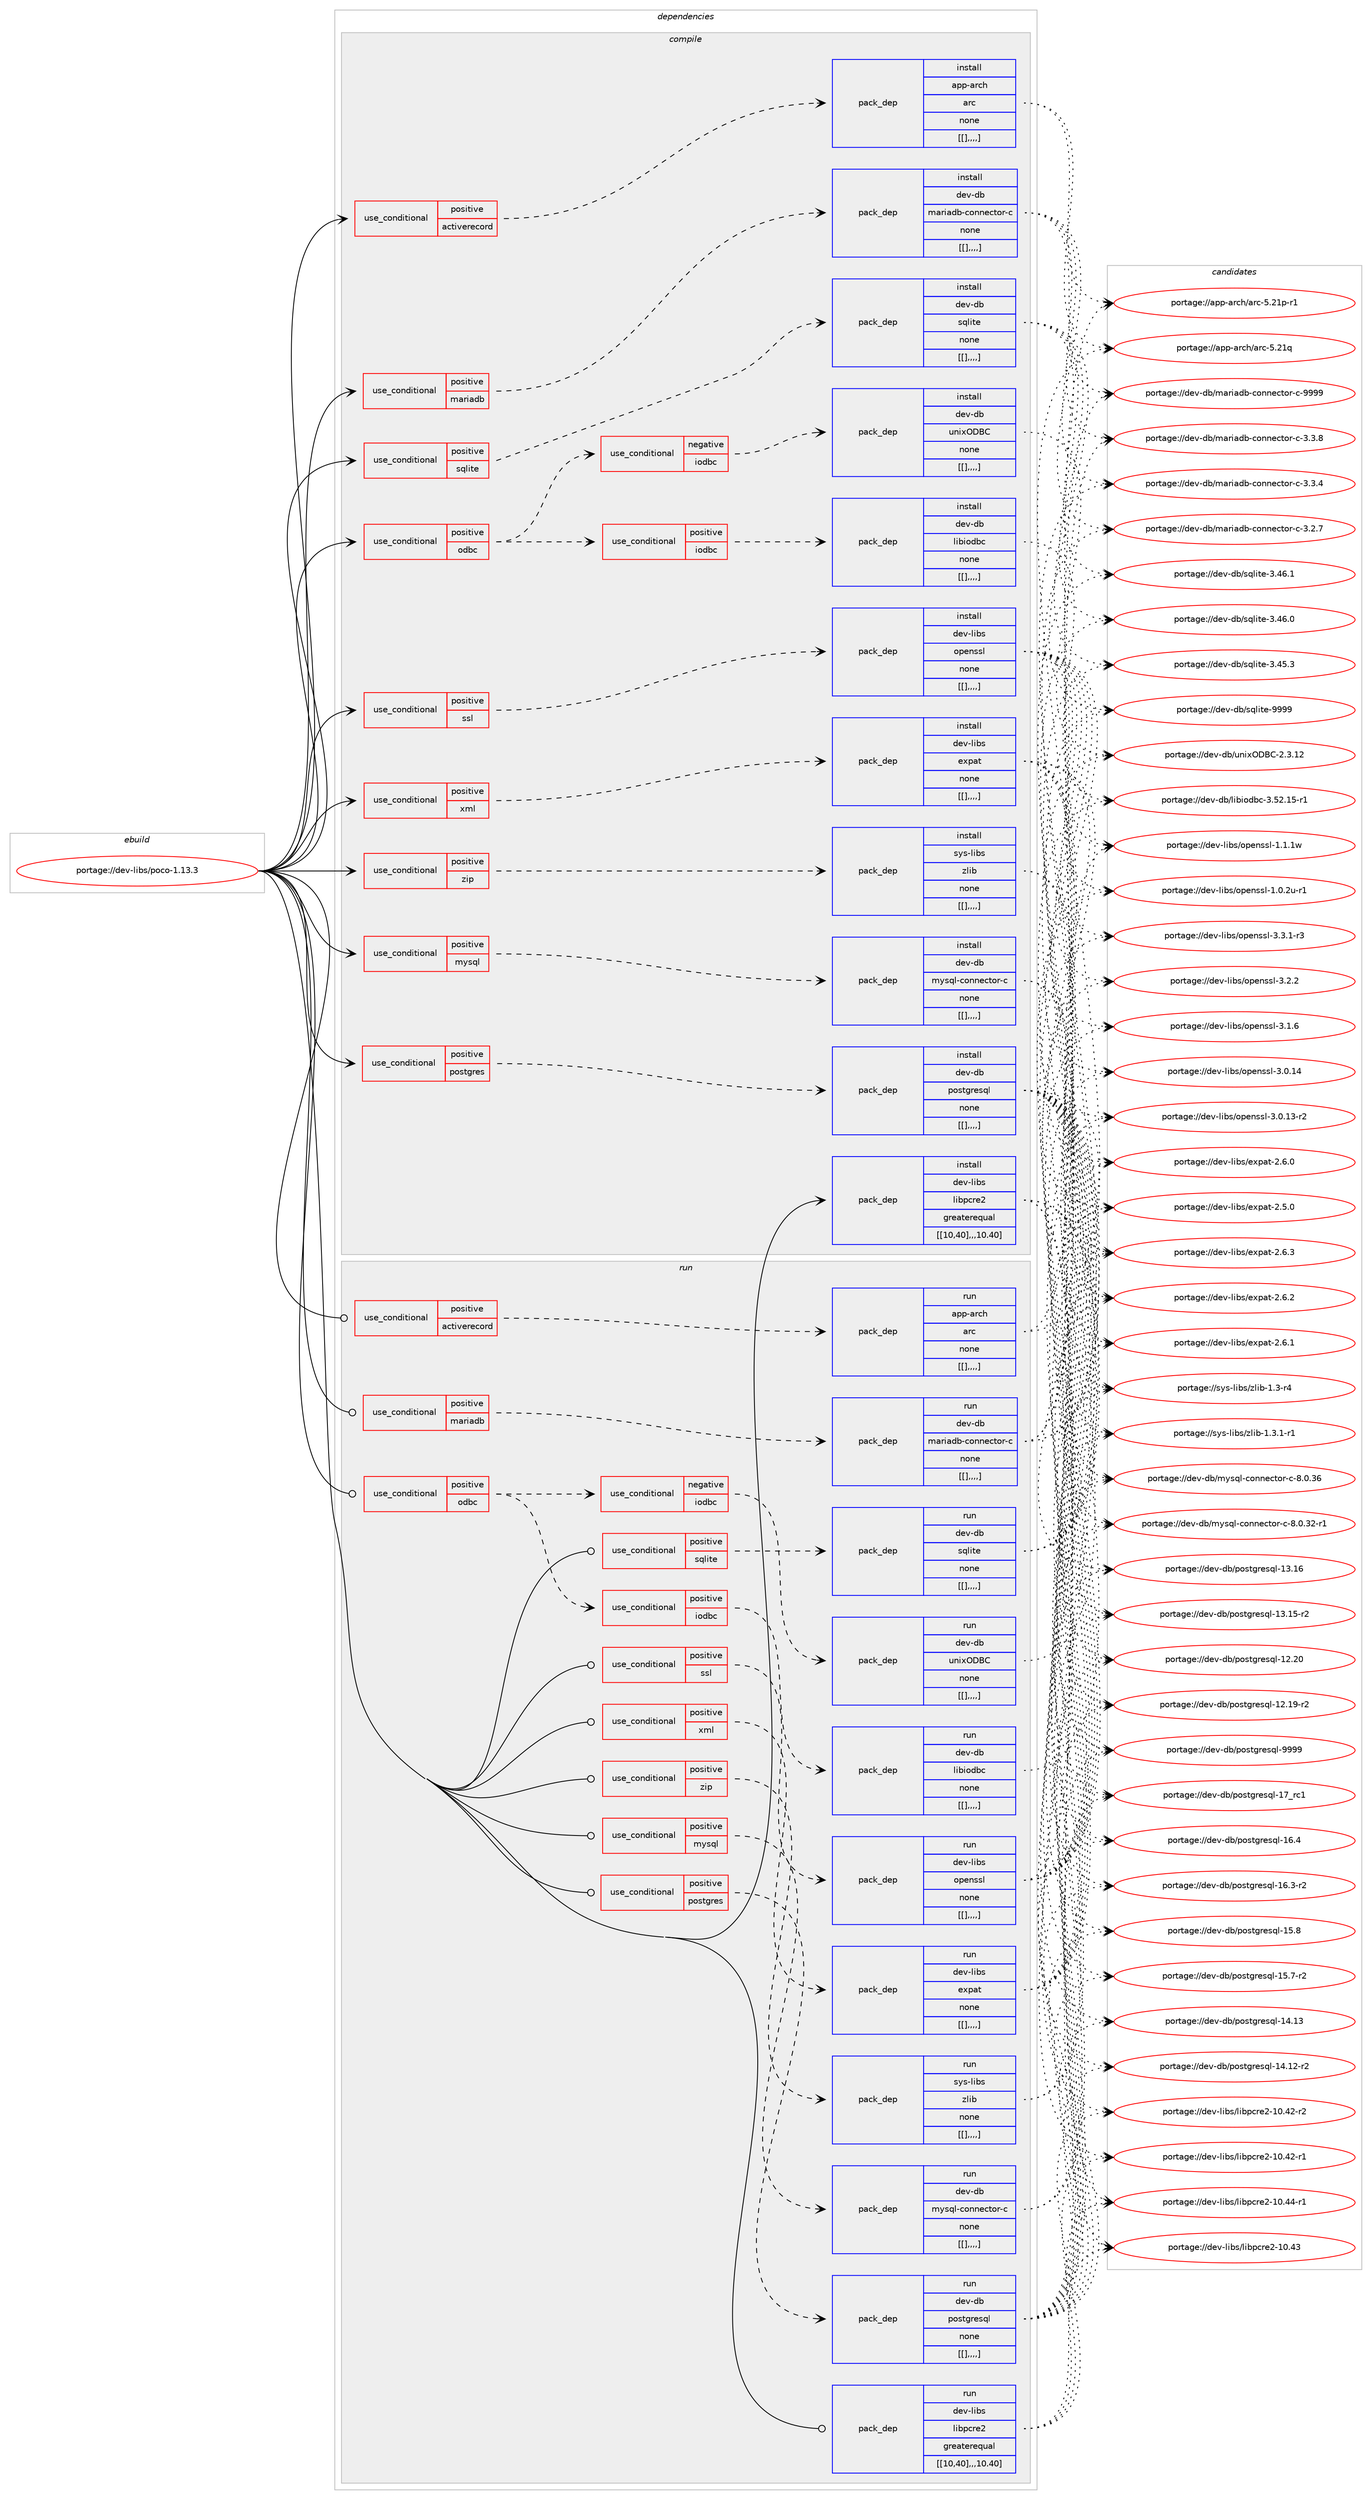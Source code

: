 digraph prolog {

# *************
# Graph options
# *************

newrank=true;
concentrate=true;
compound=true;
graph [rankdir=LR,fontname=Helvetica,fontsize=10,ranksep=1.5];#, ranksep=2.5, nodesep=0.2];
edge  [arrowhead=vee];
node  [fontname=Helvetica,fontsize=10];

# **********
# The ebuild
# **********

subgraph cluster_leftcol {
color=gray;
label=<<i>ebuild</i>>;
id [label="portage://dev-libs/poco-1.13.3", color=red, width=4, href="../dev-libs/poco-1.13.3.svg"];
}

# ****************
# The dependencies
# ****************

subgraph cluster_midcol {
color=gray;
label=<<i>dependencies</i>>;
subgraph cluster_compile {
fillcolor="#eeeeee";
style=filled;
label=<<i>compile</i>>;
subgraph cond28345 {
dependency113907 [label=<<TABLE BORDER="0" CELLBORDER="1" CELLSPACING="0" CELLPADDING="4"><TR><TD ROWSPAN="3" CELLPADDING="10">use_conditional</TD></TR><TR><TD>positive</TD></TR><TR><TD>activerecord</TD></TR></TABLE>>, shape=none, color=red];
subgraph pack84394 {
dependency113908 [label=<<TABLE BORDER="0" CELLBORDER="1" CELLSPACING="0" CELLPADDING="4" WIDTH="220"><TR><TD ROWSPAN="6" CELLPADDING="30">pack_dep</TD></TR><TR><TD WIDTH="110">install</TD></TR><TR><TD>app-arch</TD></TR><TR><TD>arc</TD></TR><TR><TD>none</TD></TR><TR><TD>[[],,,,]</TD></TR></TABLE>>, shape=none, color=blue];
}
dependency113907:e -> dependency113908:w [weight=20,style="dashed",arrowhead="vee"];
}
id:e -> dependency113907:w [weight=20,style="solid",arrowhead="vee"];
subgraph cond28346 {
dependency113909 [label=<<TABLE BORDER="0" CELLBORDER="1" CELLSPACING="0" CELLPADDING="4"><TR><TD ROWSPAN="3" CELLPADDING="10">use_conditional</TD></TR><TR><TD>positive</TD></TR><TR><TD>mariadb</TD></TR></TABLE>>, shape=none, color=red];
subgraph pack84395 {
dependency113910 [label=<<TABLE BORDER="0" CELLBORDER="1" CELLSPACING="0" CELLPADDING="4" WIDTH="220"><TR><TD ROWSPAN="6" CELLPADDING="30">pack_dep</TD></TR><TR><TD WIDTH="110">install</TD></TR><TR><TD>dev-db</TD></TR><TR><TD>mariadb-connector-c</TD></TR><TR><TD>none</TD></TR><TR><TD>[[],,,,]</TD></TR></TABLE>>, shape=none, color=blue];
}
dependency113909:e -> dependency113910:w [weight=20,style="dashed",arrowhead="vee"];
}
id:e -> dependency113909:w [weight=20,style="solid",arrowhead="vee"];
subgraph cond28347 {
dependency113911 [label=<<TABLE BORDER="0" CELLBORDER="1" CELLSPACING="0" CELLPADDING="4"><TR><TD ROWSPAN="3" CELLPADDING="10">use_conditional</TD></TR><TR><TD>positive</TD></TR><TR><TD>mysql</TD></TR></TABLE>>, shape=none, color=red];
subgraph pack84396 {
dependency113912 [label=<<TABLE BORDER="0" CELLBORDER="1" CELLSPACING="0" CELLPADDING="4" WIDTH="220"><TR><TD ROWSPAN="6" CELLPADDING="30">pack_dep</TD></TR><TR><TD WIDTH="110">install</TD></TR><TR><TD>dev-db</TD></TR><TR><TD>mysql-connector-c</TD></TR><TR><TD>none</TD></TR><TR><TD>[[],,,,]</TD></TR></TABLE>>, shape=none, color=blue];
}
dependency113911:e -> dependency113912:w [weight=20,style="dashed",arrowhead="vee"];
}
id:e -> dependency113911:w [weight=20,style="solid",arrowhead="vee"];
subgraph cond28348 {
dependency113913 [label=<<TABLE BORDER="0" CELLBORDER="1" CELLSPACING="0" CELLPADDING="4"><TR><TD ROWSPAN="3" CELLPADDING="10">use_conditional</TD></TR><TR><TD>positive</TD></TR><TR><TD>odbc</TD></TR></TABLE>>, shape=none, color=red];
subgraph cond28349 {
dependency113914 [label=<<TABLE BORDER="0" CELLBORDER="1" CELLSPACING="0" CELLPADDING="4"><TR><TD ROWSPAN="3" CELLPADDING="10">use_conditional</TD></TR><TR><TD>positive</TD></TR><TR><TD>iodbc</TD></TR></TABLE>>, shape=none, color=red];
subgraph pack84397 {
dependency113915 [label=<<TABLE BORDER="0" CELLBORDER="1" CELLSPACING="0" CELLPADDING="4" WIDTH="220"><TR><TD ROWSPAN="6" CELLPADDING="30">pack_dep</TD></TR><TR><TD WIDTH="110">install</TD></TR><TR><TD>dev-db</TD></TR><TR><TD>libiodbc</TD></TR><TR><TD>none</TD></TR><TR><TD>[[],,,,]</TD></TR></TABLE>>, shape=none, color=blue];
}
dependency113914:e -> dependency113915:w [weight=20,style="dashed",arrowhead="vee"];
}
dependency113913:e -> dependency113914:w [weight=20,style="dashed",arrowhead="vee"];
subgraph cond28350 {
dependency113916 [label=<<TABLE BORDER="0" CELLBORDER="1" CELLSPACING="0" CELLPADDING="4"><TR><TD ROWSPAN="3" CELLPADDING="10">use_conditional</TD></TR><TR><TD>negative</TD></TR><TR><TD>iodbc</TD></TR></TABLE>>, shape=none, color=red];
subgraph pack84398 {
dependency113917 [label=<<TABLE BORDER="0" CELLBORDER="1" CELLSPACING="0" CELLPADDING="4" WIDTH="220"><TR><TD ROWSPAN="6" CELLPADDING="30">pack_dep</TD></TR><TR><TD WIDTH="110">install</TD></TR><TR><TD>dev-db</TD></TR><TR><TD>unixODBC</TD></TR><TR><TD>none</TD></TR><TR><TD>[[],,,,]</TD></TR></TABLE>>, shape=none, color=blue];
}
dependency113916:e -> dependency113917:w [weight=20,style="dashed",arrowhead="vee"];
}
dependency113913:e -> dependency113916:w [weight=20,style="dashed",arrowhead="vee"];
}
id:e -> dependency113913:w [weight=20,style="solid",arrowhead="vee"];
subgraph cond28351 {
dependency113918 [label=<<TABLE BORDER="0" CELLBORDER="1" CELLSPACING="0" CELLPADDING="4"><TR><TD ROWSPAN="3" CELLPADDING="10">use_conditional</TD></TR><TR><TD>positive</TD></TR><TR><TD>postgres</TD></TR></TABLE>>, shape=none, color=red];
subgraph pack84399 {
dependency113919 [label=<<TABLE BORDER="0" CELLBORDER="1" CELLSPACING="0" CELLPADDING="4" WIDTH="220"><TR><TD ROWSPAN="6" CELLPADDING="30">pack_dep</TD></TR><TR><TD WIDTH="110">install</TD></TR><TR><TD>dev-db</TD></TR><TR><TD>postgresql</TD></TR><TR><TD>none</TD></TR><TR><TD>[[],,,,]</TD></TR></TABLE>>, shape=none, color=blue];
}
dependency113918:e -> dependency113919:w [weight=20,style="dashed",arrowhead="vee"];
}
id:e -> dependency113918:w [weight=20,style="solid",arrowhead="vee"];
subgraph cond28352 {
dependency113920 [label=<<TABLE BORDER="0" CELLBORDER="1" CELLSPACING="0" CELLPADDING="4"><TR><TD ROWSPAN="3" CELLPADDING="10">use_conditional</TD></TR><TR><TD>positive</TD></TR><TR><TD>sqlite</TD></TR></TABLE>>, shape=none, color=red];
subgraph pack84400 {
dependency113921 [label=<<TABLE BORDER="0" CELLBORDER="1" CELLSPACING="0" CELLPADDING="4" WIDTH="220"><TR><TD ROWSPAN="6" CELLPADDING="30">pack_dep</TD></TR><TR><TD WIDTH="110">install</TD></TR><TR><TD>dev-db</TD></TR><TR><TD>sqlite</TD></TR><TR><TD>none</TD></TR><TR><TD>[[],,,,]</TD></TR></TABLE>>, shape=none, color=blue];
}
dependency113920:e -> dependency113921:w [weight=20,style="dashed",arrowhead="vee"];
}
id:e -> dependency113920:w [weight=20,style="solid",arrowhead="vee"];
subgraph cond28353 {
dependency113922 [label=<<TABLE BORDER="0" CELLBORDER="1" CELLSPACING="0" CELLPADDING="4"><TR><TD ROWSPAN="3" CELLPADDING="10">use_conditional</TD></TR><TR><TD>positive</TD></TR><TR><TD>ssl</TD></TR></TABLE>>, shape=none, color=red];
subgraph pack84401 {
dependency113923 [label=<<TABLE BORDER="0" CELLBORDER="1" CELLSPACING="0" CELLPADDING="4" WIDTH="220"><TR><TD ROWSPAN="6" CELLPADDING="30">pack_dep</TD></TR><TR><TD WIDTH="110">install</TD></TR><TR><TD>dev-libs</TD></TR><TR><TD>openssl</TD></TR><TR><TD>none</TD></TR><TR><TD>[[],,,,]</TD></TR></TABLE>>, shape=none, color=blue];
}
dependency113922:e -> dependency113923:w [weight=20,style="dashed",arrowhead="vee"];
}
id:e -> dependency113922:w [weight=20,style="solid",arrowhead="vee"];
subgraph cond28354 {
dependency113924 [label=<<TABLE BORDER="0" CELLBORDER="1" CELLSPACING="0" CELLPADDING="4"><TR><TD ROWSPAN="3" CELLPADDING="10">use_conditional</TD></TR><TR><TD>positive</TD></TR><TR><TD>xml</TD></TR></TABLE>>, shape=none, color=red];
subgraph pack84402 {
dependency113925 [label=<<TABLE BORDER="0" CELLBORDER="1" CELLSPACING="0" CELLPADDING="4" WIDTH="220"><TR><TD ROWSPAN="6" CELLPADDING="30">pack_dep</TD></TR><TR><TD WIDTH="110">install</TD></TR><TR><TD>dev-libs</TD></TR><TR><TD>expat</TD></TR><TR><TD>none</TD></TR><TR><TD>[[],,,,]</TD></TR></TABLE>>, shape=none, color=blue];
}
dependency113924:e -> dependency113925:w [weight=20,style="dashed",arrowhead="vee"];
}
id:e -> dependency113924:w [weight=20,style="solid",arrowhead="vee"];
subgraph cond28355 {
dependency113926 [label=<<TABLE BORDER="0" CELLBORDER="1" CELLSPACING="0" CELLPADDING="4"><TR><TD ROWSPAN="3" CELLPADDING="10">use_conditional</TD></TR><TR><TD>positive</TD></TR><TR><TD>zip</TD></TR></TABLE>>, shape=none, color=red];
subgraph pack84403 {
dependency113927 [label=<<TABLE BORDER="0" CELLBORDER="1" CELLSPACING="0" CELLPADDING="4" WIDTH="220"><TR><TD ROWSPAN="6" CELLPADDING="30">pack_dep</TD></TR><TR><TD WIDTH="110">install</TD></TR><TR><TD>sys-libs</TD></TR><TR><TD>zlib</TD></TR><TR><TD>none</TD></TR><TR><TD>[[],,,,]</TD></TR></TABLE>>, shape=none, color=blue];
}
dependency113926:e -> dependency113927:w [weight=20,style="dashed",arrowhead="vee"];
}
id:e -> dependency113926:w [weight=20,style="solid",arrowhead="vee"];
subgraph pack84404 {
dependency113928 [label=<<TABLE BORDER="0" CELLBORDER="1" CELLSPACING="0" CELLPADDING="4" WIDTH="220"><TR><TD ROWSPAN="6" CELLPADDING="30">pack_dep</TD></TR><TR><TD WIDTH="110">install</TD></TR><TR><TD>dev-libs</TD></TR><TR><TD>libpcre2</TD></TR><TR><TD>greaterequal</TD></TR><TR><TD>[[10,40],,,10.40]</TD></TR></TABLE>>, shape=none, color=blue];
}
id:e -> dependency113928:w [weight=20,style="solid",arrowhead="vee"];
}
subgraph cluster_compileandrun {
fillcolor="#eeeeee";
style=filled;
label=<<i>compile and run</i>>;
}
subgraph cluster_run {
fillcolor="#eeeeee";
style=filled;
label=<<i>run</i>>;
subgraph cond28356 {
dependency113929 [label=<<TABLE BORDER="0" CELLBORDER="1" CELLSPACING="0" CELLPADDING="4"><TR><TD ROWSPAN="3" CELLPADDING="10">use_conditional</TD></TR><TR><TD>positive</TD></TR><TR><TD>activerecord</TD></TR></TABLE>>, shape=none, color=red];
subgraph pack84405 {
dependency113930 [label=<<TABLE BORDER="0" CELLBORDER="1" CELLSPACING="0" CELLPADDING="4" WIDTH="220"><TR><TD ROWSPAN="6" CELLPADDING="30">pack_dep</TD></TR><TR><TD WIDTH="110">run</TD></TR><TR><TD>app-arch</TD></TR><TR><TD>arc</TD></TR><TR><TD>none</TD></TR><TR><TD>[[],,,,]</TD></TR></TABLE>>, shape=none, color=blue];
}
dependency113929:e -> dependency113930:w [weight=20,style="dashed",arrowhead="vee"];
}
id:e -> dependency113929:w [weight=20,style="solid",arrowhead="odot"];
subgraph cond28357 {
dependency113931 [label=<<TABLE BORDER="0" CELLBORDER="1" CELLSPACING="0" CELLPADDING="4"><TR><TD ROWSPAN="3" CELLPADDING="10">use_conditional</TD></TR><TR><TD>positive</TD></TR><TR><TD>mariadb</TD></TR></TABLE>>, shape=none, color=red];
subgraph pack84406 {
dependency113932 [label=<<TABLE BORDER="0" CELLBORDER="1" CELLSPACING="0" CELLPADDING="4" WIDTH="220"><TR><TD ROWSPAN="6" CELLPADDING="30">pack_dep</TD></TR><TR><TD WIDTH="110">run</TD></TR><TR><TD>dev-db</TD></TR><TR><TD>mariadb-connector-c</TD></TR><TR><TD>none</TD></TR><TR><TD>[[],,,,]</TD></TR></TABLE>>, shape=none, color=blue];
}
dependency113931:e -> dependency113932:w [weight=20,style="dashed",arrowhead="vee"];
}
id:e -> dependency113931:w [weight=20,style="solid",arrowhead="odot"];
subgraph cond28358 {
dependency113933 [label=<<TABLE BORDER="0" CELLBORDER="1" CELLSPACING="0" CELLPADDING="4"><TR><TD ROWSPAN="3" CELLPADDING="10">use_conditional</TD></TR><TR><TD>positive</TD></TR><TR><TD>mysql</TD></TR></TABLE>>, shape=none, color=red];
subgraph pack84407 {
dependency113934 [label=<<TABLE BORDER="0" CELLBORDER="1" CELLSPACING="0" CELLPADDING="4" WIDTH="220"><TR><TD ROWSPAN="6" CELLPADDING="30">pack_dep</TD></TR><TR><TD WIDTH="110">run</TD></TR><TR><TD>dev-db</TD></TR><TR><TD>mysql-connector-c</TD></TR><TR><TD>none</TD></TR><TR><TD>[[],,,,]</TD></TR></TABLE>>, shape=none, color=blue];
}
dependency113933:e -> dependency113934:w [weight=20,style="dashed",arrowhead="vee"];
}
id:e -> dependency113933:w [weight=20,style="solid",arrowhead="odot"];
subgraph cond28359 {
dependency113935 [label=<<TABLE BORDER="0" CELLBORDER="1" CELLSPACING="0" CELLPADDING="4"><TR><TD ROWSPAN="3" CELLPADDING="10">use_conditional</TD></TR><TR><TD>positive</TD></TR><TR><TD>odbc</TD></TR></TABLE>>, shape=none, color=red];
subgraph cond28360 {
dependency113936 [label=<<TABLE BORDER="0" CELLBORDER="1" CELLSPACING="0" CELLPADDING="4"><TR><TD ROWSPAN="3" CELLPADDING="10">use_conditional</TD></TR><TR><TD>positive</TD></TR><TR><TD>iodbc</TD></TR></TABLE>>, shape=none, color=red];
subgraph pack84408 {
dependency113937 [label=<<TABLE BORDER="0" CELLBORDER="1" CELLSPACING="0" CELLPADDING="4" WIDTH="220"><TR><TD ROWSPAN="6" CELLPADDING="30">pack_dep</TD></TR><TR><TD WIDTH="110">run</TD></TR><TR><TD>dev-db</TD></TR><TR><TD>libiodbc</TD></TR><TR><TD>none</TD></TR><TR><TD>[[],,,,]</TD></TR></TABLE>>, shape=none, color=blue];
}
dependency113936:e -> dependency113937:w [weight=20,style="dashed",arrowhead="vee"];
}
dependency113935:e -> dependency113936:w [weight=20,style="dashed",arrowhead="vee"];
subgraph cond28361 {
dependency113938 [label=<<TABLE BORDER="0" CELLBORDER="1" CELLSPACING="0" CELLPADDING="4"><TR><TD ROWSPAN="3" CELLPADDING="10">use_conditional</TD></TR><TR><TD>negative</TD></TR><TR><TD>iodbc</TD></TR></TABLE>>, shape=none, color=red];
subgraph pack84409 {
dependency113939 [label=<<TABLE BORDER="0" CELLBORDER="1" CELLSPACING="0" CELLPADDING="4" WIDTH="220"><TR><TD ROWSPAN="6" CELLPADDING="30">pack_dep</TD></TR><TR><TD WIDTH="110">run</TD></TR><TR><TD>dev-db</TD></TR><TR><TD>unixODBC</TD></TR><TR><TD>none</TD></TR><TR><TD>[[],,,,]</TD></TR></TABLE>>, shape=none, color=blue];
}
dependency113938:e -> dependency113939:w [weight=20,style="dashed",arrowhead="vee"];
}
dependency113935:e -> dependency113938:w [weight=20,style="dashed",arrowhead="vee"];
}
id:e -> dependency113935:w [weight=20,style="solid",arrowhead="odot"];
subgraph cond28362 {
dependency113940 [label=<<TABLE BORDER="0" CELLBORDER="1" CELLSPACING="0" CELLPADDING="4"><TR><TD ROWSPAN="3" CELLPADDING="10">use_conditional</TD></TR><TR><TD>positive</TD></TR><TR><TD>postgres</TD></TR></TABLE>>, shape=none, color=red];
subgraph pack84410 {
dependency113941 [label=<<TABLE BORDER="0" CELLBORDER="1" CELLSPACING="0" CELLPADDING="4" WIDTH="220"><TR><TD ROWSPAN="6" CELLPADDING="30">pack_dep</TD></TR><TR><TD WIDTH="110">run</TD></TR><TR><TD>dev-db</TD></TR><TR><TD>postgresql</TD></TR><TR><TD>none</TD></TR><TR><TD>[[],,,,]</TD></TR></TABLE>>, shape=none, color=blue];
}
dependency113940:e -> dependency113941:w [weight=20,style="dashed",arrowhead="vee"];
}
id:e -> dependency113940:w [weight=20,style="solid",arrowhead="odot"];
subgraph cond28363 {
dependency113942 [label=<<TABLE BORDER="0" CELLBORDER="1" CELLSPACING="0" CELLPADDING="4"><TR><TD ROWSPAN="3" CELLPADDING="10">use_conditional</TD></TR><TR><TD>positive</TD></TR><TR><TD>sqlite</TD></TR></TABLE>>, shape=none, color=red];
subgraph pack84411 {
dependency113943 [label=<<TABLE BORDER="0" CELLBORDER="1" CELLSPACING="0" CELLPADDING="4" WIDTH="220"><TR><TD ROWSPAN="6" CELLPADDING="30">pack_dep</TD></TR><TR><TD WIDTH="110">run</TD></TR><TR><TD>dev-db</TD></TR><TR><TD>sqlite</TD></TR><TR><TD>none</TD></TR><TR><TD>[[],,,,]</TD></TR></TABLE>>, shape=none, color=blue];
}
dependency113942:e -> dependency113943:w [weight=20,style="dashed",arrowhead="vee"];
}
id:e -> dependency113942:w [weight=20,style="solid",arrowhead="odot"];
subgraph cond28364 {
dependency113944 [label=<<TABLE BORDER="0" CELLBORDER="1" CELLSPACING="0" CELLPADDING="4"><TR><TD ROWSPAN="3" CELLPADDING="10">use_conditional</TD></TR><TR><TD>positive</TD></TR><TR><TD>ssl</TD></TR></TABLE>>, shape=none, color=red];
subgraph pack84412 {
dependency113945 [label=<<TABLE BORDER="0" CELLBORDER="1" CELLSPACING="0" CELLPADDING="4" WIDTH="220"><TR><TD ROWSPAN="6" CELLPADDING="30">pack_dep</TD></TR><TR><TD WIDTH="110">run</TD></TR><TR><TD>dev-libs</TD></TR><TR><TD>openssl</TD></TR><TR><TD>none</TD></TR><TR><TD>[[],,,,]</TD></TR></TABLE>>, shape=none, color=blue];
}
dependency113944:e -> dependency113945:w [weight=20,style="dashed",arrowhead="vee"];
}
id:e -> dependency113944:w [weight=20,style="solid",arrowhead="odot"];
subgraph cond28365 {
dependency113946 [label=<<TABLE BORDER="0" CELLBORDER="1" CELLSPACING="0" CELLPADDING="4"><TR><TD ROWSPAN="3" CELLPADDING="10">use_conditional</TD></TR><TR><TD>positive</TD></TR><TR><TD>xml</TD></TR></TABLE>>, shape=none, color=red];
subgraph pack84413 {
dependency113947 [label=<<TABLE BORDER="0" CELLBORDER="1" CELLSPACING="0" CELLPADDING="4" WIDTH="220"><TR><TD ROWSPAN="6" CELLPADDING="30">pack_dep</TD></TR><TR><TD WIDTH="110">run</TD></TR><TR><TD>dev-libs</TD></TR><TR><TD>expat</TD></TR><TR><TD>none</TD></TR><TR><TD>[[],,,,]</TD></TR></TABLE>>, shape=none, color=blue];
}
dependency113946:e -> dependency113947:w [weight=20,style="dashed",arrowhead="vee"];
}
id:e -> dependency113946:w [weight=20,style="solid",arrowhead="odot"];
subgraph cond28366 {
dependency113948 [label=<<TABLE BORDER="0" CELLBORDER="1" CELLSPACING="0" CELLPADDING="4"><TR><TD ROWSPAN="3" CELLPADDING="10">use_conditional</TD></TR><TR><TD>positive</TD></TR><TR><TD>zip</TD></TR></TABLE>>, shape=none, color=red];
subgraph pack84414 {
dependency113949 [label=<<TABLE BORDER="0" CELLBORDER="1" CELLSPACING="0" CELLPADDING="4" WIDTH="220"><TR><TD ROWSPAN="6" CELLPADDING="30">pack_dep</TD></TR><TR><TD WIDTH="110">run</TD></TR><TR><TD>sys-libs</TD></TR><TR><TD>zlib</TD></TR><TR><TD>none</TD></TR><TR><TD>[[],,,,]</TD></TR></TABLE>>, shape=none, color=blue];
}
dependency113948:e -> dependency113949:w [weight=20,style="dashed",arrowhead="vee"];
}
id:e -> dependency113948:w [weight=20,style="solid",arrowhead="odot"];
subgraph pack84415 {
dependency113950 [label=<<TABLE BORDER="0" CELLBORDER="1" CELLSPACING="0" CELLPADDING="4" WIDTH="220"><TR><TD ROWSPAN="6" CELLPADDING="30">pack_dep</TD></TR><TR><TD WIDTH="110">run</TD></TR><TR><TD>dev-libs</TD></TR><TR><TD>libpcre2</TD></TR><TR><TD>greaterequal</TD></TR><TR><TD>[[10,40],,,10.40]</TD></TR></TABLE>>, shape=none, color=blue];
}
id:e -> dependency113950:w [weight=20,style="solid",arrowhead="odot"];
}
}

# **************
# The candidates
# **************

subgraph cluster_choices {
rank=same;
color=gray;
label=<<i>candidates</i>>;

subgraph choice84394 {
color=black;
nodesep=1;
choice971121124597114991044797114994553465049113 [label="portage://app-arch/arc-5.21q", color=red, width=4,href="../app-arch/arc-5.21q.svg"];
choice9711211245971149910447971149945534650491124511449 [label="portage://app-arch/arc-5.21p-r1", color=red, width=4,href="../app-arch/arc-5.21p-r1.svg"];
dependency113908:e -> choice971121124597114991044797114994553465049113:w [style=dotted,weight="100"];
dependency113908:e -> choice9711211245971149910447971149945534650491124511449:w [style=dotted,weight="100"];
}
subgraph choice84395 {
color=black;
nodesep=1;
choice10010111845100984710997114105971009845991111101101019911611111445994557575757 [label="portage://dev-db/mariadb-connector-c-9999", color=red, width=4,href="../dev-db/mariadb-connector-c-9999.svg"];
choice1001011184510098471099711410597100984599111110110101991161111144599455146514656 [label="portage://dev-db/mariadb-connector-c-3.3.8", color=red, width=4,href="../dev-db/mariadb-connector-c-3.3.8.svg"];
choice1001011184510098471099711410597100984599111110110101991161111144599455146514652 [label="portage://dev-db/mariadb-connector-c-3.3.4", color=red, width=4,href="../dev-db/mariadb-connector-c-3.3.4.svg"];
choice1001011184510098471099711410597100984599111110110101991161111144599455146504655 [label="portage://dev-db/mariadb-connector-c-3.2.7", color=red, width=4,href="../dev-db/mariadb-connector-c-3.2.7.svg"];
dependency113910:e -> choice10010111845100984710997114105971009845991111101101019911611111445994557575757:w [style=dotted,weight="100"];
dependency113910:e -> choice1001011184510098471099711410597100984599111110110101991161111144599455146514656:w [style=dotted,weight="100"];
dependency113910:e -> choice1001011184510098471099711410597100984599111110110101991161111144599455146514652:w [style=dotted,weight="100"];
dependency113910:e -> choice1001011184510098471099711410597100984599111110110101991161111144599455146504655:w [style=dotted,weight="100"];
}
subgraph choice84396 {
color=black;
nodesep=1;
choice100101118451009847109121115113108459911111011010199116111114459945564648465154 [label="portage://dev-db/mysql-connector-c-8.0.36", color=red, width=4,href="../dev-db/mysql-connector-c-8.0.36.svg"];
choice1001011184510098471091211151131084599111110110101991161111144599455646484651504511449 [label="portage://dev-db/mysql-connector-c-8.0.32-r1", color=red, width=4,href="../dev-db/mysql-connector-c-8.0.32-r1.svg"];
dependency113912:e -> choice100101118451009847109121115113108459911111011010199116111114459945564648465154:w [style=dotted,weight="100"];
dependency113912:e -> choice1001011184510098471091211151131084599111110110101991161111144599455646484651504511449:w [style=dotted,weight="100"];
}
subgraph choice84397 {
color=black;
nodesep=1;
choice10010111845100984710810598105111100989945514653504649534511449 [label="portage://dev-db/libiodbc-3.52.15-r1", color=red, width=4,href="../dev-db/libiodbc-3.52.15-r1.svg"];
dependency113915:e -> choice10010111845100984710810598105111100989945514653504649534511449:w [style=dotted,weight="100"];
}
subgraph choice84398 {
color=black;
nodesep=1;
choice1001011184510098471171101051207968666745504651464950 [label="portage://dev-db/unixODBC-2.3.12", color=red, width=4,href="../dev-db/unixODBC-2.3.12.svg"];
dependency113917:e -> choice1001011184510098471171101051207968666745504651464950:w [style=dotted,weight="100"];
}
subgraph choice84399 {
color=black;
nodesep=1;
choice1001011184510098471121111151161031141011151131084557575757 [label="portage://dev-db/postgresql-9999", color=red, width=4,href="../dev-db/postgresql-9999.svg"];
choice100101118451009847112111115116103114101115113108454955951149949 [label="portage://dev-db/postgresql-17_rc1", color=red, width=4,href="../dev-db/postgresql-17_rc1.svg"];
choice1001011184510098471121111151161031141011151131084549544652 [label="portage://dev-db/postgresql-16.4", color=red, width=4,href="../dev-db/postgresql-16.4.svg"];
choice10010111845100984711211111511610311410111511310845495446514511450 [label="portage://dev-db/postgresql-16.3-r2", color=red, width=4,href="../dev-db/postgresql-16.3-r2.svg"];
choice1001011184510098471121111151161031141011151131084549534656 [label="portage://dev-db/postgresql-15.8", color=red, width=4,href="../dev-db/postgresql-15.8.svg"];
choice10010111845100984711211111511610311410111511310845495346554511450 [label="portage://dev-db/postgresql-15.7-r2", color=red, width=4,href="../dev-db/postgresql-15.7-r2.svg"];
choice100101118451009847112111115116103114101115113108454952464951 [label="portage://dev-db/postgresql-14.13", color=red, width=4,href="../dev-db/postgresql-14.13.svg"];
choice1001011184510098471121111151161031141011151131084549524649504511450 [label="portage://dev-db/postgresql-14.12-r2", color=red, width=4,href="../dev-db/postgresql-14.12-r2.svg"];
choice100101118451009847112111115116103114101115113108454951464954 [label="portage://dev-db/postgresql-13.16", color=red, width=4,href="../dev-db/postgresql-13.16.svg"];
choice1001011184510098471121111151161031141011151131084549514649534511450 [label="portage://dev-db/postgresql-13.15-r2", color=red, width=4,href="../dev-db/postgresql-13.15-r2.svg"];
choice100101118451009847112111115116103114101115113108454950465048 [label="portage://dev-db/postgresql-12.20", color=red, width=4,href="../dev-db/postgresql-12.20.svg"];
choice1001011184510098471121111151161031141011151131084549504649574511450 [label="portage://dev-db/postgresql-12.19-r2", color=red, width=4,href="../dev-db/postgresql-12.19-r2.svg"];
dependency113919:e -> choice1001011184510098471121111151161031141011151131084557575757:w [style=dotted,weight="100"];
dependency113919:e -> choice100101118451009847112111115116103114101115113108454955951149949:w [style=dotted,weight="100"];
dependency113919:e -> choice1001011184510098471121111151161031141011151131084549544652:w [style=dotted,weight="100"];
dependency113919:e -> choice10010111845100984711211111511610311410111511310845495446514511450:w [style=dotted,weight="100"];
dependency113919:e -> choice1001011184510098471121111151161031141011151131084549534656:w [style=dotted,weight="100"];
dependency113919:e -> choice10010111845100984711211111511610311410111511310845495346554511450:w [style=dotted,weight="100"];
dependency113919:e -> choice100101118451009847112111115116103114101115113108454952464951:w [style=dotted,weight="100"];
dependency113919:e -> choice1001011184510098471121111151161031141011151131084549524649504511450:w [style=dotted,weight="100"];
dependency113919:e -> choice100101118451009847112111115116103114101115113108454951464954:w [style=dotted,weight="100"];
dependency113919:e -> choice1001011184510098471121111151161031141011151131084549514649534511450:w [style=dotted,weight="100"];
dependency113919:e -> choice100101118451009847112111115116103114101115113108454950465048:w [style=dotted,weight="100"];
dependency113919:e -> choice1001011184510098471121111151161031141011151131084549504649574511450:w [style=dotted,weight="100"];
}
subgraph choice84400 {
color=black;
nodesep=1;
choice1001011184510098471151131081051161014557575757 [label="portage://dev-db/sqlite-9999", color=red, width=4,href="../dev-db/sqlite-9999.svg"];
choice10010111845100984711511310810511610145514652544649 [label="portage://dev-db/sqlite-3.46.1", color=red, width=4,href="../dev-db/sqlite-3.46.1.svg"];
choice10010111845100984711511310810511610145514652544648 [label="portage://dev-db/sqlite-3.46.0", color=red, width=4,href="../dev-db/sqlite-3.46.0.svg"];
choice10010111845100984711511310810511610145514652534651 [label="portage://dev-db/sqlite-3.45.3", color=red, width=4,href="../dev-db/sqlite-3.45.3.svg"];
dependency113921:e -> choice1001011184510098471151131081051161014557575757:w [style=dotted,weight="100"];
dependency113921:e -> choice10010111845100984711511310810511610145514652544649:w [style=dotted,weight="100"];
dependency113921:e -> choice10010111845100984711511310810511610145514652544648:w [style=dotted,weight="100"];
dependency113921:e -> choice10010111845100984711511310810511610145514652534651:w [style=dotted,weight="100"];
}
subgraph choice84401 {
color=black;
nodesep=1;
choice1001011184510810598115471111121011101151151084551465146494511451 [label="portage://dev-libs/openssl-3.3.1-r3", color=red, width=4,href="../dev-libs/openssl-3.3.1-r3.svg"];
choice100101118451081059811547111112101110115115108455146504650 [label="portage://dev-libs/openssl-3.2.2", color=red, width=4,href="../dev-libs/openssl-3.2.2.svg"];
choice100101118451081059811547111112101110115115108455146494654 [label="portage://dev-libs/openssl-3.1.6", color=red, width=4,href="../dev-libs/openssl-3.1.6.svg"];
choice10010111845108105981154711111210111011511510845514648464952 [label="portage://dev-libs/openssl-3.0.14", color=red, width=4,href="../dev-libs/openssl-3.0.14.svg"];
choice100101118451081059811547111112101110115115108455146484649514511450 [label="portage://dev-libs/openssl-3.0.13-r2", color=red, width=4,href="../dev-libs/openssl-3.0.13-r2.svg"];
choice100101118451081059811547111112101110115115108454946494649119 [label="portage://dev-libs/openssl-1.1.1w", color=red, width=4,href="../dev-libs/openssl-1.1.1w.svg"];
choice1001011184510810598115471111121011101151151084549464846501174511449 [label="portage://dev-libs/openssl-1.0.2u-r1", color=red, width=4,href="../dev-libs/openssl-1.0.2u-r1.svg"];
dependency113923:e -> choice1001011184510810598115471111121011101151151084551465146494511451:w [style=dotted,weight="100"];
dependency113923:e -> choice100101118451081059811547111112101110115115108455146504650:w [style=dotted,weight="100"];
dependency113923:e -> choice100101118451081059811547111112101110115115108455146494654:w [style=dotted,weight="100"];
dependency113923:e -> choice10010111845108105981154711111210111011511510845514648464952:w [style=dotted,weight="100"];
dependency113923:e -> choice100101118451081059811547111112101110115115108455146484649514511450:w [style=dotted,weight="100"];
dependency113923:e -> choice100101118451081059811547111112101110115115108454946494649119:w [style=dotted,weight="100"];
dependency113923:e -> choice1001011184510810598115471111121011101151151084549464846501174511449:w [style=dotted,weight="100"];
}
subgraph choice84402 {
color=black;
nodesep=1;
choice10010111845108105981154710112011297116455046544651 [label="portage://dev-libs/expat-2.6.3", color=red, width=4,href="../dev-libs/expat-2.6.3.svg"];
choice10010111845108105981154710112011297116455046544650 [label="portage://dev-libs/expat-2.6.2", color=red, width=4,href="../dev-libs/expat-2.6.2.svg"];
choice10010111845108105981154710112011297116455046544649 [label="portage://dev-libs/expat-2.6.1", color=red, width=4,href="../dev-libs/expat-2.6.1.svg"];
choice10010111845108105981154710112011297116455046544648 [label="portage://dev-libs/expat-2.6.0", color=red, width=4,href="../dev-libs/expat-2.6.0.svg"];
choice10010111845108105981154710112011297116455046534648 [label="portage://dev-libs/expat-2.5.0", color=red, width=4,href="../dev-libs/expat-2.5.0.svg"];
dependency113925:e -> choice10010111845108105981154710112011297116455046544651:w [style=dotted,weight="100"];
dependency113925:e -> choice10010111845108105981154710112011297116455046544650:w [style=dotted,weight="100"];
dependency113925:e -> choice10010111845108105981154710112011297116455046544649:w [style=dotted,weight="100"];
dependency113925:e -> choice10010111845108105981154710112011297116455046544648:w [style=dotted,weight="100"];
dependency113925:e -> choice10010111845108105981154710112011297116455046534648:w [style=dotted,weight="100"];
}
subgraph choice84403 {
color=black;
nodesep=1;
choice115121115451081059811547122108105984549465146494511449 [label="portage://sys-libs/zlib-1.3.1-r1", color=red, width=4,href="../sys-libs/zlib-1.3.1-r1.svg"];
choice11512111545108105981154712210810598454946514511452 [label="portage://sys-libs/zlib-1.3-r4", color=red, width=4,href="../sys-libs/zlib-1.3-r4.svg"];
dependency113927:e -> choice115121115451081059811547122108105984549465146494511449:w [style=dotted,weight="100"];
dependency113927:e -> choice11512111545108105981154712210810598454946514511452:w [style=dotted,weight="100"];
}
subgraph choice84404 {
color=black;
nodesep=1;
choice1001011184510810598115471081059811299114101504549484652524511449 [label="portage://dev-libs/libpcre2-10.44-r1", color=red, width=4,href="../dev-libs/libpcre2-10.44-r1.svg"];
choice100101118451081059811547108105981129911410150454948465251 [label="portage://dev-libs/libpcre2-10.43", color=red, width=4,href="../dev-libs/libpcre2-10.43.svg"];
choice1001011184510810598115471081059811299114101504549484652504511450 [label="portage://dev-libs/libpcre2-10.42-r2", color=red, width=4,href="../dev-libs/libpcre2-10.42-r2.svg"];
choice1001011184510810598115471081059811299114101504549484652504511449 [label="portage://dev-libs/libpcre2-10.42-r1", color=red, width=4,href="../dev-libs/libpcre2-10.42-r1.svg"];
dependency113928:e -> choice1001011184510810598115471081059811299114101504549484652524511449:w [style=dotted,weight="100"];
dependency113928:e -> choice100101118451081059811547108105981129911410150454948465251:w [style=dotted,weight="100"];
dependency113928:e -> choice1001011184510810598115471081059811299114101504549484652504511450:w [style=dotted,weight="100"];
dependency113928:e -> choice1001011184510810598115471081059811299114101504549484652504511449:w [style=dotted,weight="100"];
}
subgraph choice84405 {
color=black;
nodesep=1;
choice971121124597114991044797114994553465049113 [label="portage://app-arch/arc-5.21q", color=red, width=4,href="../app-arch/arc-5.21q.svg"];
choice9711211245971149910447971149945534650491124511449 [label="portage://app-arch/arc-5.21p-r1", color=red, width=4,href="../app-arch/arc-5.21p-r1.svg"];
dependency113930:e -> choice971121124597114991044797114994553465049113:w [style=dotted,weight="100"];
dependency113930:e -> choice9711211245971149910447971149945534650491124511449:w [style=dotted,weight="100"];
}
subgraph choice84406 {
color=black;
nodesep=1;
choice10010111845100984710997114105971009845991111101101019911611111445994557575757 [label="portage://dev-db/mariadb-connector-c-9999", color=red, width=4,href="../dev-db/mariadb-connector-c-9999.svg"];
choice1001011184510098471099711410597100984599111110110101991161111144599455146514656 [label="portage://dev-db/mariadb-connector-c-3.3.8", color=red, width=4,href="../dev-db/mariadb-connector-c-3.3.8.svg"];
choice1001011184510098471099711410597100984599111110110101991161111144599455146514652 [label="portage://dev-db/mariadb-connector-c-3.3.4", color=red, width=4,href="../dev-db/mariadb-connector-c-3.3.4.svg"];
choice1001011184510098471099711410597100984599111110110101991161111144599455146504655 [label="portage://dev-db/mariadb-connector-c-3.2.7", color=red, width=4,href="../dev-db/mariadb-connector-c-3.2.7.svg"];
dependency113932:e -> choice10010111845100984710997114105971009845991111101101019911611111445994557575757:w [style=dotted,weight="100"];
dependency113932:e -> choice1001011184510098471099711410597100984599111110110101991161111144599455146514656:w [style=dotted,weight="100"];
dependency113932:e -> choice1001011184510098471099711410597100984599111110110101991161111144599455146514652:w [style=dotted,weight="100"];
dependency113932:e -> choice1001011184510098471099711410597100984599111110110101991161111144599455146504655:w [style=dotted,weight="100"];
}
subgraph choice84407 {
color=black;
nodesep=1;
choice100101118451009847109121115113108459911111011010199116111114459945564648465154 [label="portage://dev-db/mysql-connector-c-8.0.36", color=red, width=4,href="../dev-db/mysql-connector-c-8.0.36.svg"];
choice1001011184510098471091211151131084599111110110101991161111144599455646484651504511449 [label="portage://dev-db/mysql-connector-c-8.0.32-r1", color=red, width=4,href="../dev-db/mysql-connector-c-8.0.32-r1.svg"];
dependency113934:e -> choice100101118451009847109121115113108459911111011010199116111114459945564648465154:w [style=dotted,weight="100"];
dependency113934:e -> choice1001011184510098471091211151131084599111110110101991161111144599455646484651504511449:w [style=dotted,weight="100"];
}
subgraph choice84408 {
color=black;
nodesep=1;
choice10010111845100984710810598105111100989945514653504649534511449 [label="portage://dev-db/libiodbc-3.52.15-r1", color=red, width=4,href="../dev-db/libiodbc-3.52.15-r1.svg"];
dependency113937:e -> choice10010111845100984710810598105111100989945514653504649534511449:w [style=dotted,weight="100"];
}
subgraph choice84409 {
color=black;
nodesep=1;
choice1001011184510098471171101051207968666745504651464950 [label="portage://dev-db/unixODBC-2.3.12", color=red, width=4,href="../dev-db/unixODBC-2.3.12.svg"];
dependency113939:e -> choice1001011184510098471171101051207968666745504651464950:w [style=dotted,weight="100"];
}
subgraph choice84410 {
color=black;
nodesep=1;
choice1001011184510098471121111151161031141011151131084557575757 [label="portage://dev-db/postgresql-9999", color=red, width=4,href="../dev-db/postgresql-9999.svg"];
choice100101118451009847112111115116103114101115113108454955951149949 [label="portage://dev-db/postgresql-17_rc1", color=red, width=4,href="../dev-db/postgresql-17_rc1.svg"];
choice1001011184510098471121111151161031141011151131084549544652 [label="portage://dev-db/postgresql-16.4", color=red, width=4,href="../dev-db/postgresql-16.4.svg"];
choice10010111845100984711211111511610311410111511310845495446514511450 [label="portage://dev-db/postgresql-16.3-r2", color=red, width=4,href="../dev-db/postgresql-16.3-r2.svg"];
choice1001011184510098471121111151161031141011151131084549534656 [label="portage://dev-db/postgresql-15.8", color=red, width=4,href="../dev-db/postgresql-15.8.svg"];
choice10010111845100984711211111511610311410111511310845495346554511450 [label="portage://dev-db/postgresql-15.7-r2", color=red, width=4,href="../dev-db/postgresql-15.7-r2.svg"];
choice100101118451009847112111115116103114101115113108454952464951 [label="portage://dev-db/postgresql-14.13", color=red, width=4,href="../dev-db/postgresql-14.13.svg"];
choice1001011184510098471121111151161031141011151131084549524649504511450 [label="portage://dev-db/postgresql-14.12-r2", color=red, width=4,href="../dev-db/postgresql-14.12-r2.svg"];
choice100101118451009847112111115116103114101115113108454951464954 [label="portage://dev-db/postgresql-13.16", color=red, width=4,href="../dev-db/postgresql-13.16.svg"];
choice1001011184510098471121111151161031141011151131084549514649534511450 [label="portage://dev-db/postgresql-13.15-r2", color=red, width=4,href="../dev-db/postgresql-13.15-r2.svg"];
choice100101118451009847112111115116103114101115113108454950465048 [label="portage://dev-db/postgresql-12.20", color=red, width=4,href="../dev-db/postgresql-12.20.svg"];
choice1001011184510098471121111151161031141011151131084549504649574511450 [label="portage://dev-db/postgresql-12.19-r2", color=red, width=4,href="../dev-db/postgresql-12.19-r2.svg"];
dependency113941:e -> choice1001011184510098471121111151161031141011151131084557575757:w [style=dotted,weight="100"];
dependency113941:e -> choice100101118451009847112111115116103114101115113108454955951149949:w [style=dotted,weight="100"];
dependency113941:e -> choice1001011184510098471121111151161031141011151131084549544652:w [style=dotted,weight="100"];
dependency113941:e -> choice10010111845100984711211111511610311410111511310845495446514511450:w [style=dotted,weight="100"];
dependency113941:e -> choice1001011184510098471121111151161031141011151131084549534656:w [style=dotted,weight="100"];
dependency113941:e -> choice10010111845100984711211111511610311410111511310845495346554511450:w [style=dotted,weight="100"];
dependency113941:e -> choice100101118451009847112111115116103114101115113108454952464951:w [style=dotted,weight="100"];
dependency113941:e -> choice1001011184510098471121111151161031141011151131084549524649504511450:w [style=dotted,weight="100"];
dependency113941:e -> choice100101118451009847112111115116103114101115113108454951464954:w [style=dotted,weight="100"];
dependency113941:e -> choice1001011184510098471121111151161031141011151131084549514649534511450:w [style=dotted,weight="100"];
dependency113941:e -> choice100101118451009847112111115116103114101115113108454950465048:w [style=dotted,weight="100"];
dependency113941:e -> choice1001011184510098471121111151161031141011151131084549504649574511450:w [style=dotted,weight="100"];
}
subgraph choice84411 {
color=black;
nodesep=1;
choice1001011184510098471151131081051161014557575757 [label="portage://dev-db/sqlite-9999", color=red, width=4,href="../dev-db/sqlite-9999.svg"];
choice10010111845100984711511310810511610145514652544649 [label="portage://dev-db/sqlite-3.46.1", color=red, width=4,href="../dev-db/sqlite-3.46.1.svg"];
choice10010111845100984711511310810511610145514652544648 [label="portage://dev-db/sqlite-3.46.0", color=red, width=4,href="../dev-db/sqlite-3.46.0.svg"];
choice10010111845100984711511310810511610145514652534651 [label="portage://dev-db/sqlite-3.45.3", color=red, width=4,href="../dev-db/sqlite-3.45.3.svg"];
dependency113943:e -> choice1001011184510098471151131081051161014557575757:w [style=dotted,weight="100"];
dependency113943:e -> choice10010111845100984711511310810511610145514652544649:w [style=dotted,weight="100"];
dependency113943:e -> choice10010111845100984711511310810511610145514652544648:w [style=dotted,weight="100"];
dependency113943:e -> choice10010111845100984711511310810511610145514652534651:w [style=dotted,weight="100"];
}
subgraph choice84412 {
color=black;
nodesep=1;
choice1001011184510810598115471111121011101151151084551465146494511451 [label="portage://dev-libs/openssl-3.3.1-r3", color=red, width=4,href="../dev-libs/openssl-3.3.1-r3.svg"];
choice100101118451081059811547111112101110115115108455146504650 [label="portage://dev-libs/openssl-3.2.2", color=red, width=4,href="../dev-libs/openssl-3.2.2.svg"];
choice100101118451081059811547111112101110115115108455146494654 [label="portage://dev-libs/openssl-3.1.6", color=red, width=4,href="../dev-libs/openssl-3.1.6.svg"];
choice10010111845108105981154711111210111011511510845514648464952 [label="portage://dev-libs/openssl-3.0.14", color=red, width=4,href="../dev-libs/openssl-3.0.14.svg"];
choice100101118451081059811547111112101110115115108455146484649514511450 [label="portage://dev-libs/openssl-3.0.13-r2", color=red, width=4,href="../dev-libs/openssl-3.0.13-r2.svg"];
choice100101118451081059811547111112101110115115108454946494649119 [label="portage://dev-libs/openssl-1.1.1w", color=red, width=4,href="../dev-libs/openssl-1.1.1w.svg"];
choice1001011184510810598115471111121011101151151084549464846501174511449 [label="portage://dev-libs/openssl-1.0.2u-r1", color=red, width=4,href="../dev-libs/openssl-1.0.2u-r1.svg"];
dependency113945:e -> choice1001011184510810598115471111121011101151151084551465146494511451:w [style=dotted,weight="100"];
dependency113945:e -> choice100101118451081059811547111112101110115115108455146504650:w [style=dotted,weight="100"];
dependency113945:e -> choice100101118451081059811547111112101110115115108455146494654:w [style=dotted,weight="100"];
dependency113945:e -> choice10010111845108105981154711111210111011511510845514648464952:w [style=dotted,weight="100"];
dependency113945:e -> choice100101118451081059811547111112101110115115108455146484649514511450:w [style=dotted,weight="100"];
dependency113945:e -> choice100101118451081059811547111112101110115115108454946494649119:w [style=dotted,weight="100"];
dependency113945:e -> choice1001011184510810598115471111121011101151151084549464846501174511449:w [style=dotted,weight="100"];
}
subgraph choice84413 {
color=black;
nodesep=1;
choice10010111845108105981154710112011297116455046544651 [label="portage://dev-libs/expat-2.6.3", color=red, width=4,href="../dev-libs/expat-2.6.3.svg"];
choice10010111845108105981154710112011297116455046544650 [label="portage://dev-libs/expat-2.6.2", color=red, width=4,href="../dev-libs/expat-2.6.2.svg"];
choice10010111845108105981154710112011297116455046544649 [label="portage://dev-libs/expat-2.6.1", color=red, width=4,href="../dev-libs/expat-2.6.1.svg"];
choice10010111845108105981154710112011297116455046544648 [label="portage://dev-libs/expat-2.6.0", color=red, width=4,href="../dev-libs/expat-2.6.0.svg"];
choice10010111845108105981154710112011297116455046534648 [label="portage://dev-libs/expat-2.5.0", color=red, width=4,href="../dev-libs/expat-2.5.0.svg"];
dependency113947:e -> choice10010111845108105981154710112011297116455046544651:w [style=dotted,weight="100"];
dependency113947:e -> choice10010111845108105981154710112011297116455046544650:w [style=dotted,weight="100"];
dependency113947:e -> choice10010111845108105981154710112011297116455046544649:w [style=dotted,weight="100"];
dependency113947:e -> choice10010111845108105981154710112011297116455046544648:w [style=dotted,weight="100"];
dependency113947:e -> choice10010111845108105981154710112011297116455046534648:w [style=dotted,weight="100"];
}
subgraph choice84414 {
color=black;
nodesep=1;
choice115121115451081059811547122108105984549465146494511449 [label="portage://sys-libs/zlib-1.3.1-r1", color=red, width=4,href="../sys-libs/zlib-1.3.1-r1.svg"];
choice11512111545108105981154712210810598454946514511452 [label="portage://sys-libs/zlib-1.3-r4", color=red, width=4,href="../sys-libs/zlib-1.3-r4.svg"];
dependency113949:e -> choice115121115451081059811547122108105984549465146494511449:w [style=dotted,weight="100"];
dependency113949:e -> choice11512111545108105981154712210810598454946514511452:w [style=dotted,weight="100"];
}
subgraph choice84415 {
color=black;
nodesep=1;
choice1001011184510810598115471081059811299114101504549484652524511449 [label="portage://dev-libs/libpcre2-10.44-r1", color=red, width=4,href="../dev-libs/libpcre2-10.44-r1.svg"];
choice100101118451081059811547108105981129911410150454948465251 [label="portage://dev-libs/libpcre2-10.43", color=red, width=4,href="../dev-libs/libpcre2-10.43.svg"];
choice1001011184510810598115471081059811299114101504549484652504511450 [label="portage://dev-libs/libpcre2-10.42-r2", color=red, width=4,href="../dev-libs/libpcre2-10.42-r2.svg"];
choice1001011184510810598115471081059811299114101504549484652504511449 [label="portage://dev-libs/libpcre2-10.42-r1", color=red, width=4,href="../dev-libs/libpcre2-10.42-r1.svg"];
dependency113950:e -> choice1001011184510810598115471081059811299114101504549484652524511449:w [style=dotted,weight="100"];
dependency113950:e -> choice100101118451081059811547108105981129911410150454948465251:w [style=dotted,weight="100"];
dependency113950:e -> choice1001011184510810598115471081059811299114101504549484652504511450:w [style=dotted,weight="100"];
dependency113950:e -> choice1001011184510810598115471081059811299114101504549484652504511449:w [style=dotted,weight="100"];
}
}

}
